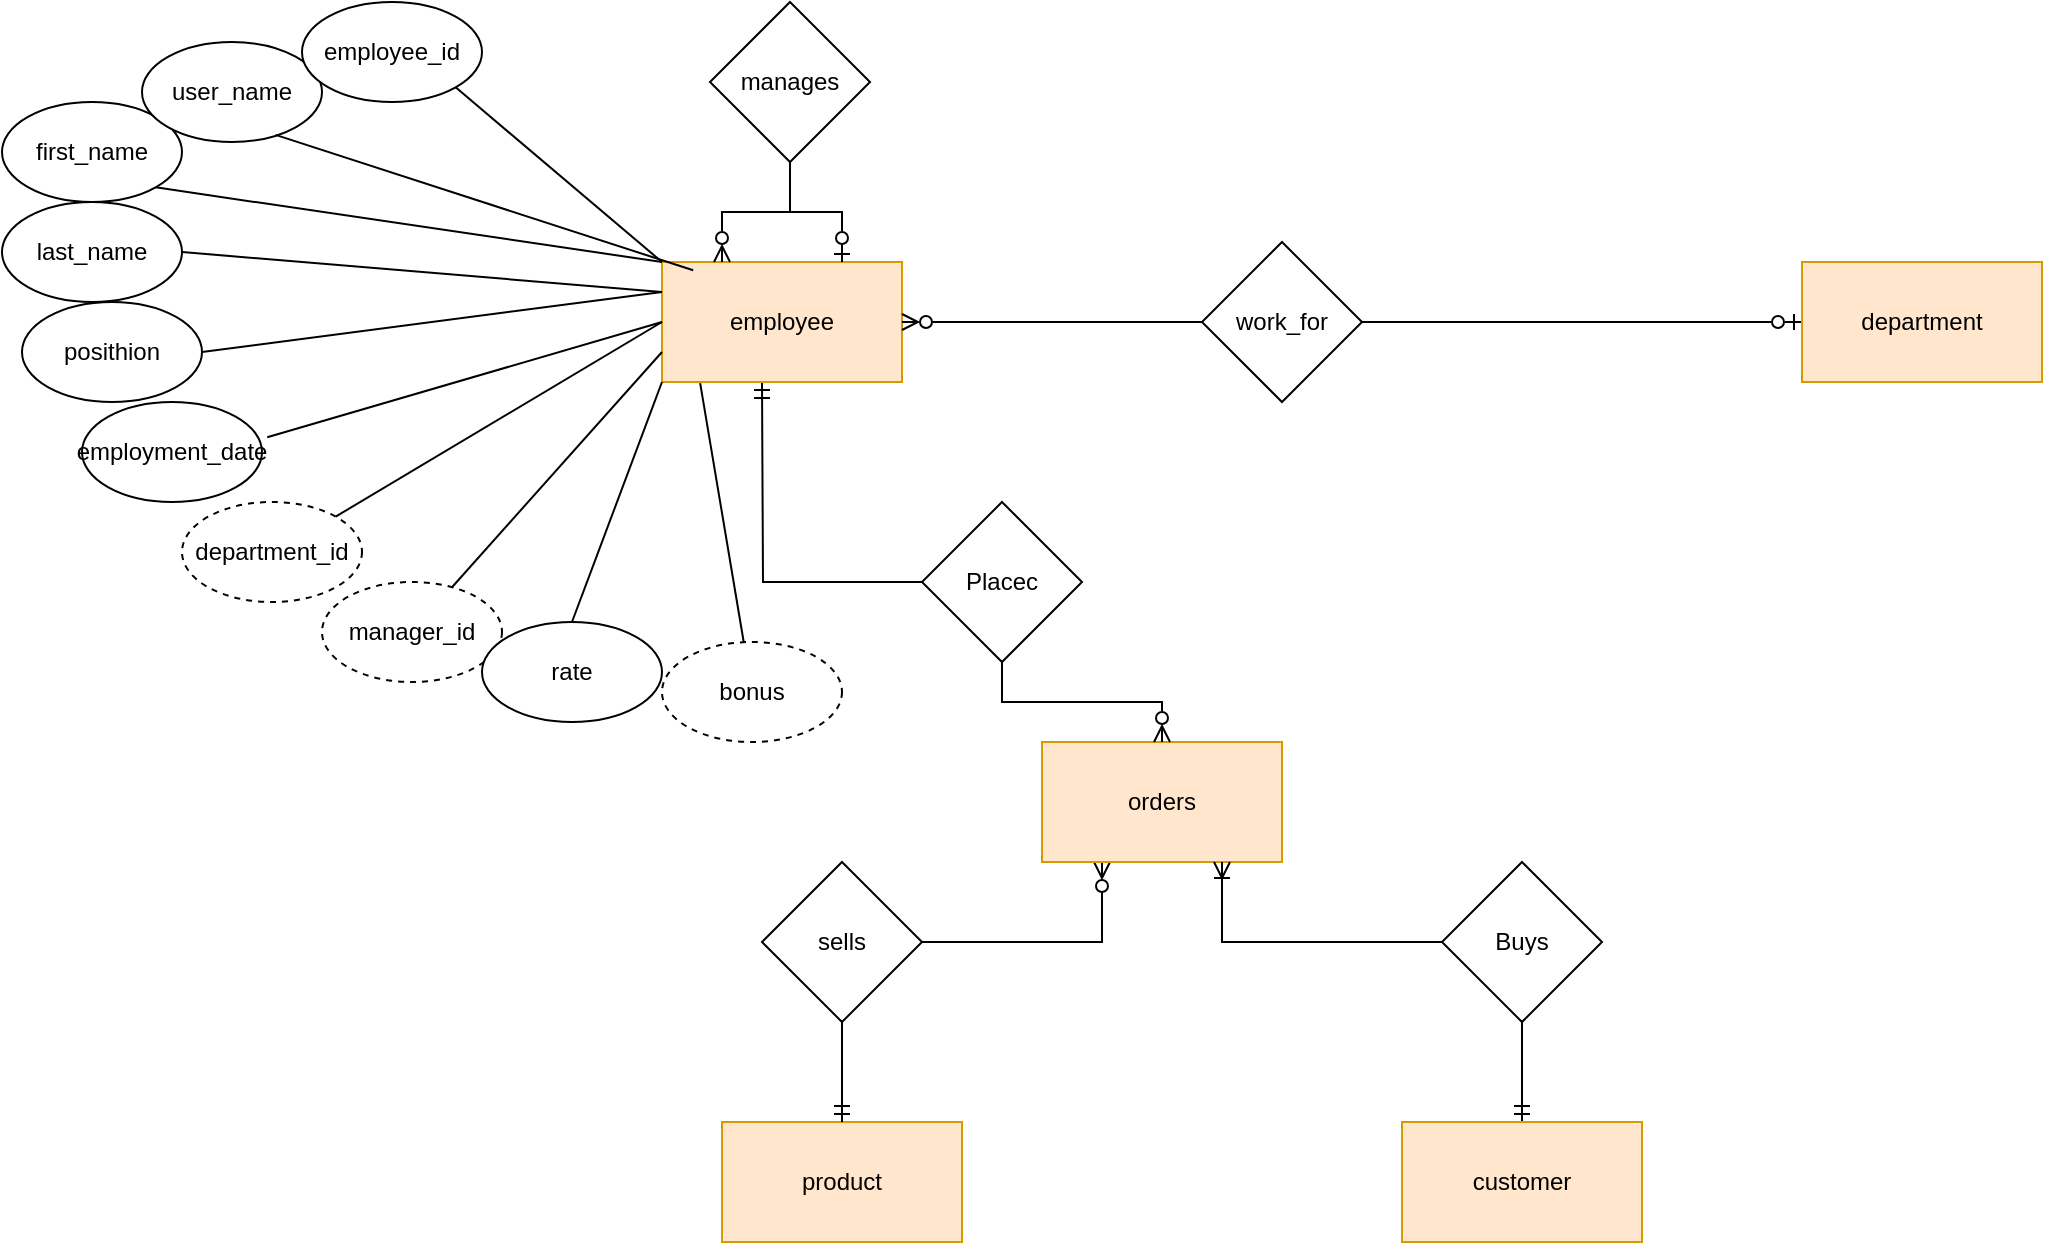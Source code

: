 <mxfile version="24.7.16">
  <diagram name="Сторінка-1" id="zAk18bhM3zStDx0doVCu">
    <mxGraphModel dx="1257" dy="1838" grid="1" gridSize="10" guides="1" tooltips="1" connect="1" arrows="1" fold="1" page="1" pageScale="1" pageWidth="827" pageHeight="1169" math="0" shadow="0">
      <root>
        <mxCell id="0" />
        <mxCell id="1" parent="0" />
        <mxCell id="zrXwUwRDMxDnBeUwRRft-1" value="product" style="rounded=0;whiteSpace=wrap;html=1;fillColor=#ffe6cc;strokeColor=#d79b00;" parent="1" vertex="1">
          <mxGeometry x="380" y="480" width="120" height="60" as="geometry" />
        </mxCell>
        <mxCell id="zrXwUwRDMxDnBeUwRRft-3" value="" style="edgeStyle=orthogonalEdgeStyle;rounded=0;orthogonalLoop=1;jettySize=auto;html=1;endArrow=ERmandOne;endFill=0;" parent="1" source="zrXwUwRDMxDnBeUwRRft-2" target="zrXwUwRDMxDnBeUwRRft-1" edge="1">
          <mxGeometry relative="1" as="geometry" />
        </mxCell>
        <mxCell id="zrXwUwRDMxDnBeUwRRft-11" style="edgeStyle=orthogonalEdgeStyle;rounded=0;orthogonalLoop=1;jettySize=auto;html=1;entryX=0.25;entryY=1;entryDx=0;entryDy=0;endArrow=ERzeroToMany;endFill=0;" parent="1" source="zrXwUwRDMxDnBeUwRRft-2" target="zrXwUwRDMxDnBeUwRRft-4" edge="1">
          <mxGeometry relative="1" as="geometry" />
        </mxCell>
        <mxCell id="zrXwUwRDMxDnBeUwRRft-2" value="sells" style="rhombus;whiteSpace=wrap;html=1;" parent="1" vertex="1">
          <mxGeometry x="400" y="350" width="80" height="80" as="geometry" />
        </mxCell>
        <mxCell id="zrXwUwRDMxDnBeUwRRft-4" value="orders" style="rounded=0;whiteSpace=wrap;html=1;fillColor=#ffe6cc;strokeColor=#d79b00;" parent="1" vertex="1">
          <mxGeometry x="540" y="290" width="120" height="60" as="geometry" />
        </mxCell>
        <mxCell id="zrXwUwRDMxDnBeUwRRft-7" value="" style="edgeStyle=orthogonalEdgeStyle;rounded=0;orthogonalLoop=1;jettySize=auto;html=1;endArrow=ERoneToMany;endFill=0;" parent="1" source="zrXwUwRDMxDnBeUwRRft-6" target="zrXwUwRDMxDnBeUwRRft-4" edge="1">
          <mxGeometry relative="1" as="geometry">
            <Array as="points">
              <mxPoint x="630" y="390" />
            </Array>
          </mxGeometry>
        </mxCell>
        <mxCell id="zrXwUwRDMxDnBeUwRRft-10" value="" style="edgeStyle=orthogonalEdgeStyle;rounded=0;orthogonalLoop=1;jettySize=auto;html=1;curved=0;endArrow=ERmandOne;endFill=0;" parent="1" source="zrXwUwRDMxDnBeUwRRft-6" target="zrXwUwRDMxDnBeUwRRft-8" edge="1">
          <mxGeometry relative="1" as="geometry" />
        </mxCell>
        <mxCell id="zrXwUwRDMxDnBeUwRRft-6" value="Buys" style="rhombus;whiteSpace=wrap;html=1;" parent="1" vertex="1">
          <mxGeometry x="740" y="350" width="80" height="80" as="geometry" />
        </mxCell>
        <mxCell id="zrXwUwRDMxDnBeUwRRft-8" value="customer" style="rounded=0;whiteSpace=wrap;html=1;fillColor=#ffe6cc;strokeColor=#d79b00;" parent="1" vertex="1">
          <mxGeometry x="720" y="480" width="120" height="60" as="geometry" />
        </mxCell>
        <mxCell id="zrXwUwRDMxDnBeUwRRft-14" value="" style="edgeStyle=orthogonalEdgeStyle;rounded=0;orthogonalLoop=1;jettySize=auto;html=1;endArrow=ERzeroToMany;endFill=0;" parent="1" source="zrXwUwRDMxDnBeUwRRft-12" target="zrXwUwRDMxDnBeUwRRft-4" edge="1">
          <mxGeometry relative="1" as="geometry" />
        </mxCell>
        <mxCell id="pbwg-VKoNHy_JOCf0nyC-3" style="edgeStyle=orthogonalEdgeStyle;rounded=0;orthogonalLoop=1;jettySize=auto;html=1;endArrow=ERmandOne;endFill=0;" edge="1" parent="1" source="zrXwUwRDMxDnBeUwRRft-12">
          <mxGeometry relative="1" as="geometry">
            <mxPoint x="400" y="110" as="targetPoint" />
          </mxGeometry>
        </mxCell>
        <mxCell id="zrXwUwRDMxDnBeUwRRft-12" value="Placec" style="rhombus;whiteSpace=wrap;html=1;" parent="1" vertex="1">
          <mxGeometry x="480" y="170" width="80" height="80" as="geometry" />
        </mxCell>
        <mxCell id="pbwg-VKoNHy_JOCf0nyC-1" value="employee" style="rounded=0;whiteSpace=wrap;html=1;fillColor=#ffe6cc;strokeColor=#d79b00;" vertex="1" parent="1">
          <mxGeometry x="350" y="50" width="120" height="60" as="geometry" />
        </mxCell>
        <mxCell id="pbwg-VKoNHy_JOCf0nyC-4" value="first_name" style="ellipse;whiteSpace=wrap;html=1;" vertex="1" parent="1">
          <mxGeometry x="20" y="-30" width="90" height="50" as="geometry" />
        </mxCell>
        <mxCell id="pbwg-VKoNHy_JOCf0nyC-5" value="posithion" style="ellipse;whiteSpace=wrap;html=1;" vertex="1" parent="1">
          <mxGeometry x="30" y="70" width="90" height="50" as="geometry" />
        </mxCell>
        <mxCell id="pbwg-VKoNHy_JOCf0nyC-6" value="employment_date" style="ellipse;whiteSpace=wrap;html=1;" vertex="1" parent="1">
          <mxGeometry x="60" y="120" width="90" height="50" as="geometry" />
        </mxCell>
        <mxCell id="pbwg-VKoNHy_JOCf0nyC-7" value="user_name" style="ellipse;whiteSpace=wrap;html=1;" vertex="1" parent="1">
          <mxGeometry x="90" y="-60" width="90" height="50" as="geometry" />
        </mxCell>
        <mxCell id="pbwg-VKoNHy_JOCf0nyC-8" value="department_id" style="ellipse;whiteSpace=wrap;html=1;dashed=1;" vertex="1" parent="1">
          <mxGeometry x="110" y="170" width="90" height="50" as="geometry" />
        </mxCell>
        <mxCell id="pbwg-VKoNHy_JOCf0nyC-9" value="manager_id" style="ellipse;whiteSpace=wrap;html=1;dashed=1;" vertex="1" parent="1">
          <mxGeometry x="180" y="210" width="90" height="50" as="geometry" />
        </mxCell>
        <mxCell id="pbwg-VKoNHy_JOCf0nyC-10" value="rate" style="ellipse;whiteSpace=wrap;html=1;" vertex="1" parent="1">
          <mxGeometry x="260" y="230" width="90" height="50" as="geometry" />
        </mxCell>
        <mxCell id="pbwg-VKoNHy_JOCf0nyC-12" value="last_name" style="ellipse;whiteSpace=wrap;html=1;" vertex="1" parent="1">
          <mxGeometry x="20" y="20" width="90" height="50" as="geometry" />
        </mxCell>
        <mxCell id="pbwg-VKoNHy_JOCf0nyC-13" value="bonus" style="ellipse;whiteSpace=wrap;html=1;dashed=1;" vertex="1" parent="1">
          <mxGeometry x="350" y="240" width="90" height="50" as="geometry" />
        </mxCell>
        <mxCell id="pbwg-VKoNHy_JOCf0nyC-14" value="employee_id" style="ellipse;whiteSpace=wrap;html=1;" vertex="1" parent="1">
          <mxGeometry x="170" y="-80" width="90" height="50" as="geometry" />
        </mxCell>
        <mxCell id="pbwg-VKoNHy_JOCf0nyC-15" value="" style="endArrow=none;html=1;rounded=0;entryX=1;entryY=1;entryDx=0;entryDy=0;" edge="1" parent="1" target="pbwg-VKoNHy_JOCf0nyC-14">
          <mxGeometry width="50" height="50" relative="1" as="geometry">
            <mxPoint x="350" y="50" as="sourcePoint" />
            <mxPoint x="540" y="120" as="targetPoint" />
          </mxGeometry>
        </mxCell>
        <mxCell id="pbwg-VKoNHy_JOCf0nyC-16" value="" style="endArrow=none;html=1;rounded=0;entryX=1;entryY=0.5;entryDx=0;entryDy=0;exitX=0;exitY=0.25;exitDx=0;exitDy=0;" edge="1" parent="1" source="pbwg-VKoNHy_JOCf0nyC-1" target="pbwg-VKoNHy_JOCf0nyC-12">
          <mxGeometry width="50" height="50" relative="1" as="geometry">
            <mxPoint x="490" y="170" as="sourcePoint" />
            <mxPoint x="540" y="120" as="targetPoint" />
          </mxGeometry>
        </mxCell>
        <mxCell id="pbwg-VKoNHy_JOCf0nyC-17" value="" style="endArrow=none;html=1;rounded=0;entryX=1;entryY=1;entryDx=0;entryDy=0;exitX=0;exitY=0;exitDx=0;exitDy=0;" edge="1" parent="1" source="pbwg-VKoNHy_JOCf0nyC-1" target="pbwg-VKoNHy_JOCf0nyC-4">
          <mxGeometry width="50" height="50" relative="1" as="geometry">
            <mxPoint x="490" y="170" as="sourcePoint" />
            <mxPoint x="540" y="120" as="targetPoint" />
          </mxGeometry>
        </mxCell>
        <mxCell id="pbwg-VKoNHy_JOCf0nyC-18" value="" style="endArrow=none;html=1;rounded=0;entryX=0.742;entryY=0.929;entryDx=0;entryDy=0;entryPerimeter=0;exitX=0.13;exitY=0.069;exitDx=0;exitDy=0;exitPerimeter=0;" edge="1" parent="1" source="pbwg-VKoNHy_JOCf0nyC-1" target="pbwg-VKoNHy_JOCf0nyC-7">
          <mxGeometry width="50" height="50" relative="1" as="geometry">
            <mxPoint x="490" y="170" as="sourcePoint" />
            <mxPoint x="540" y="120" as="targetPoint" />
          </mxGeometry>
        </mxCell>
        <mxCell id="pbwg-VKoNHy_JOCf0nyC-19" value="" style="endArrow=none;html=1;rounded=0;exitX=1;exitY=0.5;exitDx=0;exitDy=0;entryX=0;entryY=0.25;entryDx=0;entryDy=0;" edge="1" parent="1" source="pbwg-VKoNHy_JOCf0nyC-5" target="pbwg-VKoNHy_JOCf0nyC-1">
          <mxGeometry width="50" height="50" relative="1" as="geometry">
            <mxPoint x="270" y="110" as="sourcePoint" />
            <mxPoint x="320" y="60" as="targetPoint" />
          </mxGeometry>
        </mxCell>
        <mxCell id="pbwg-VKoNHy_JOCf0nyC-20" value="" style="endArrow=none;html=1;rounded=0;entryX=0.5;entryY=0;entryDx=0;entryDy=0;exitX=0;exitY=1;exitDx=0;exitDy=0;" edge="1" parent="1" source="pbwg-VKoNHy_JOCf0nyC-1" target="pbwg-VKoNHy_JOCf0nyC-10">
          <mxGeometry width="50" height="50" relative="1" as="geometry">
            <mxPoint x="490" y="170" as="sourcePoint" />
            <mxPoint x="540" y="120" as="targetPoint" />
          </mxGeometry>
        </mxCell>
        <mxCell id="pbwg-VKoNHy_JOCf0nyC-21" value="" style="endArrow=none;html=1;rounded=0;exitX=0;exitY=0.75;exitDx=0;exitDy=0;" edge="1" parent="1" source="pbwg-VKoNHy_JOCf0nyC-1" target="pbwg-VKoNHy_JOCf0nyC-9">
          <mxGeometry width="50" height="50" relative="1" as="geometry">
            <mxPoint x="490" y="170" as="sourcePoint" />
            <mxPoint x="540" y="120" as="targetPoint" />
          </mxGeometry>
        </mxCell>
        <mxCell id="pbwg-VKoNHy_JOCf0nyC-22" value="" style="endArrow=none;html=1;rounded=0;entryX=1;entryY=0;entryDx=0;entryDy=0;exitX=0;exitY=0.5;exitDx=0;exitDy=0;" edge="1" parent="1" source="pbwg-VKoNHy_JOCf0nyC-1" target="pbwg-VKoNHy_JOCf0nyC-8">
          <mxGeometry width="50" height="50" relative="1" as="geometry">
            <mxPoint x="490" y="170" as="sourcePoint" />
            <mxPoint x="540" y="120" as="targetPoint" />
          </mxGeometry>
        </mxCell>
        <mxCell id="pbwg-VKoNHy_JOCf0nyC-23" value="" style="endArrow=none;html=1;rounded=0;entryX=1.029;entryY=0.353;entryDx=0;entryDy=0;entryPerimeter=0;exitX=0;exitY=0.5;exitDx=0;exitDy=0;" edge="1" parent="1" source="pbwg-VKoNHy_JOCf0nyC-1" target="pbwg-VKoNHy_JOCf0nyC-6">
          <mxGeometry width="50" height="50" relative="1" as="geometry">
            <mxPoint x="490" y="170" as="sourcePoint" />
            <mxPoint x="540" y="120" as="targetPoint" />
          </mxGeometry>
        </mxCell>
        <mxCell id="pbwg-VKoNHy_JOCf0nyC-24" value="" style="endArrow=none;html=1;rounded=0;entryX=0.159;entryY=1.01;entryDx=0;entryDy=0;entryPerimeter=0;" edge="1" parent="1" source="pbwg-VKoNHy_JOCf0nyC-13" target="pbwg-VKoNHy_JOCf0nyC-1">
          <mxGeometry width="50" height="50" relative="1" as="geometry">
            <mxPoint x="490" y="170" as="sourcePoint" />
            <mxPoint x="540" y="120" as="targetPoint" />
          </mxGeometry>
        </mxCell>
        <mxCell id="pbwg-VKoNHy_JOCf0nyC-28" style="edgeStyle=orthogonalEdgeStyle;rounded=0;orthogonalLoop=1;jettySize=auto;html=1;entryX=0.25;entryY=0;entryDx=0;entryDy=0;endArrow=ERzeroToMany;endFill=0;" edge="1" parent="1" source="pbwg-VKoNHy_JOCf0nyC-25" target="pbwg-VKoNHy_JOCf0nyC-1">
          <mxGeometry relative="1" as="geometry" />
        </mxCell>
        <mxCell id="pbwg-VKoNHy_JOCf0nyC-30" style="edgeStyle=orthogonalEdgeStyle;rounded=0;orthogonalLoop=1;jettySize=auto;html=1;entryX=0.75;entryY=0;entryDx=0;entryDy=0;endArrow=ERzeroToOne;endFill=0;" edge="1" parent="1" source="pbwg-VKoNHy_JOCf0nyC-25" target="pbwg-VKoNHy_JOCf0nyC-1">
          <mxGeometry relative="1" as="geometry" />
        </mxCell>
        <mxCell id="pbwg-VKoNHy_JOCf0nyC-25" value="manages" style="rhombus;whiteSpace=wrap;html=1;" vertex="1" parent="1">
          <mxGeometry x="374" y="-80" width="80" height="80" as="geometry" />
        </mxCell>
        <mxCell id="pbwg-VKoNHy_JOCf0nyC-34" style="edgeStyle=orthogonalEdgeStyle;rounded=0;orthogonalLoop=1;jettySize=auto;html=1;endArrow=ERzeroToMany;endFill=0;" edge="1" parent="1" source="pbwg-VKoNHy_JOCf0nyC-31" target="pbwg-VKoNHy_JOCf0nyC-1">
          <mxGeometry relative="1" as="geometry" />
        </mxCell>
        <mxCell id="pbwg-VKoNHy_JOCf0nyC-36" style="edgeStyle=orthogonalEdgeStyle;rounded=0;orthogonalLoop=1;jettySize=auto;html=1;entryX=0;entryY=0.5;entryDx=0;entryDy=0;endArrow=ERzeroToOne;endFill=0;" edge="1" parent="1" source="pbwg-VKoNHy_JOCf0nyC-31" target="pbwg-VKoNHy_JOCf0nyC-35">
          <mxGeometry relative="1" as="geometry" />
        </mxCell>
        <mxCell id="pbwg-VKoNHy_JOCf0nyC-31" value="work_for" style="rhombus;whiteSpace=wrap;html=1;" vertex="1" parent="1">
          <mxGeometry x="620" y="40" width="80" height="80" as="geometry" />
        </mxCell>
        <mxCell id="pbwg-VKoNHy_JOCf0nyC-35" value="department" style="rounded=0;whiteSpace=wrap;html=1;fillColor=#ffe6cc;strokeColor=#d79b00;" vertex="1" parent="1">
          <mxGeometry x="920" y="50" width="120" height="60" as="geometry" />
        </mxCell>
      </root>
    </mxGraphModel>
  </diagram>
</mxfile>
